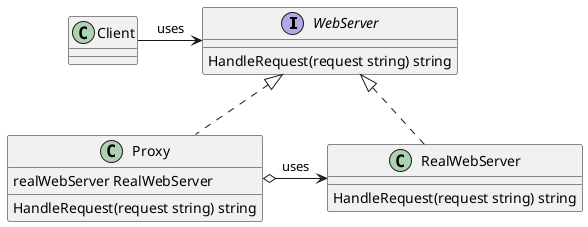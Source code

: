 @startuml
interface WebServer {
  {method} HandleRequest(request string) string
}
class Proxy {
  realWebServer RealWebServer
  {method} HandleRequest(request string) string
}
class RealWebServer {
  {method} HandleRequest(request string) string
}

Client -right-> WebServer: uses
Proxy .up.|> WebServer
RealWebServer .up.|> WebServer
Proxy o-right-> RealWebServer: uses
@enduml
